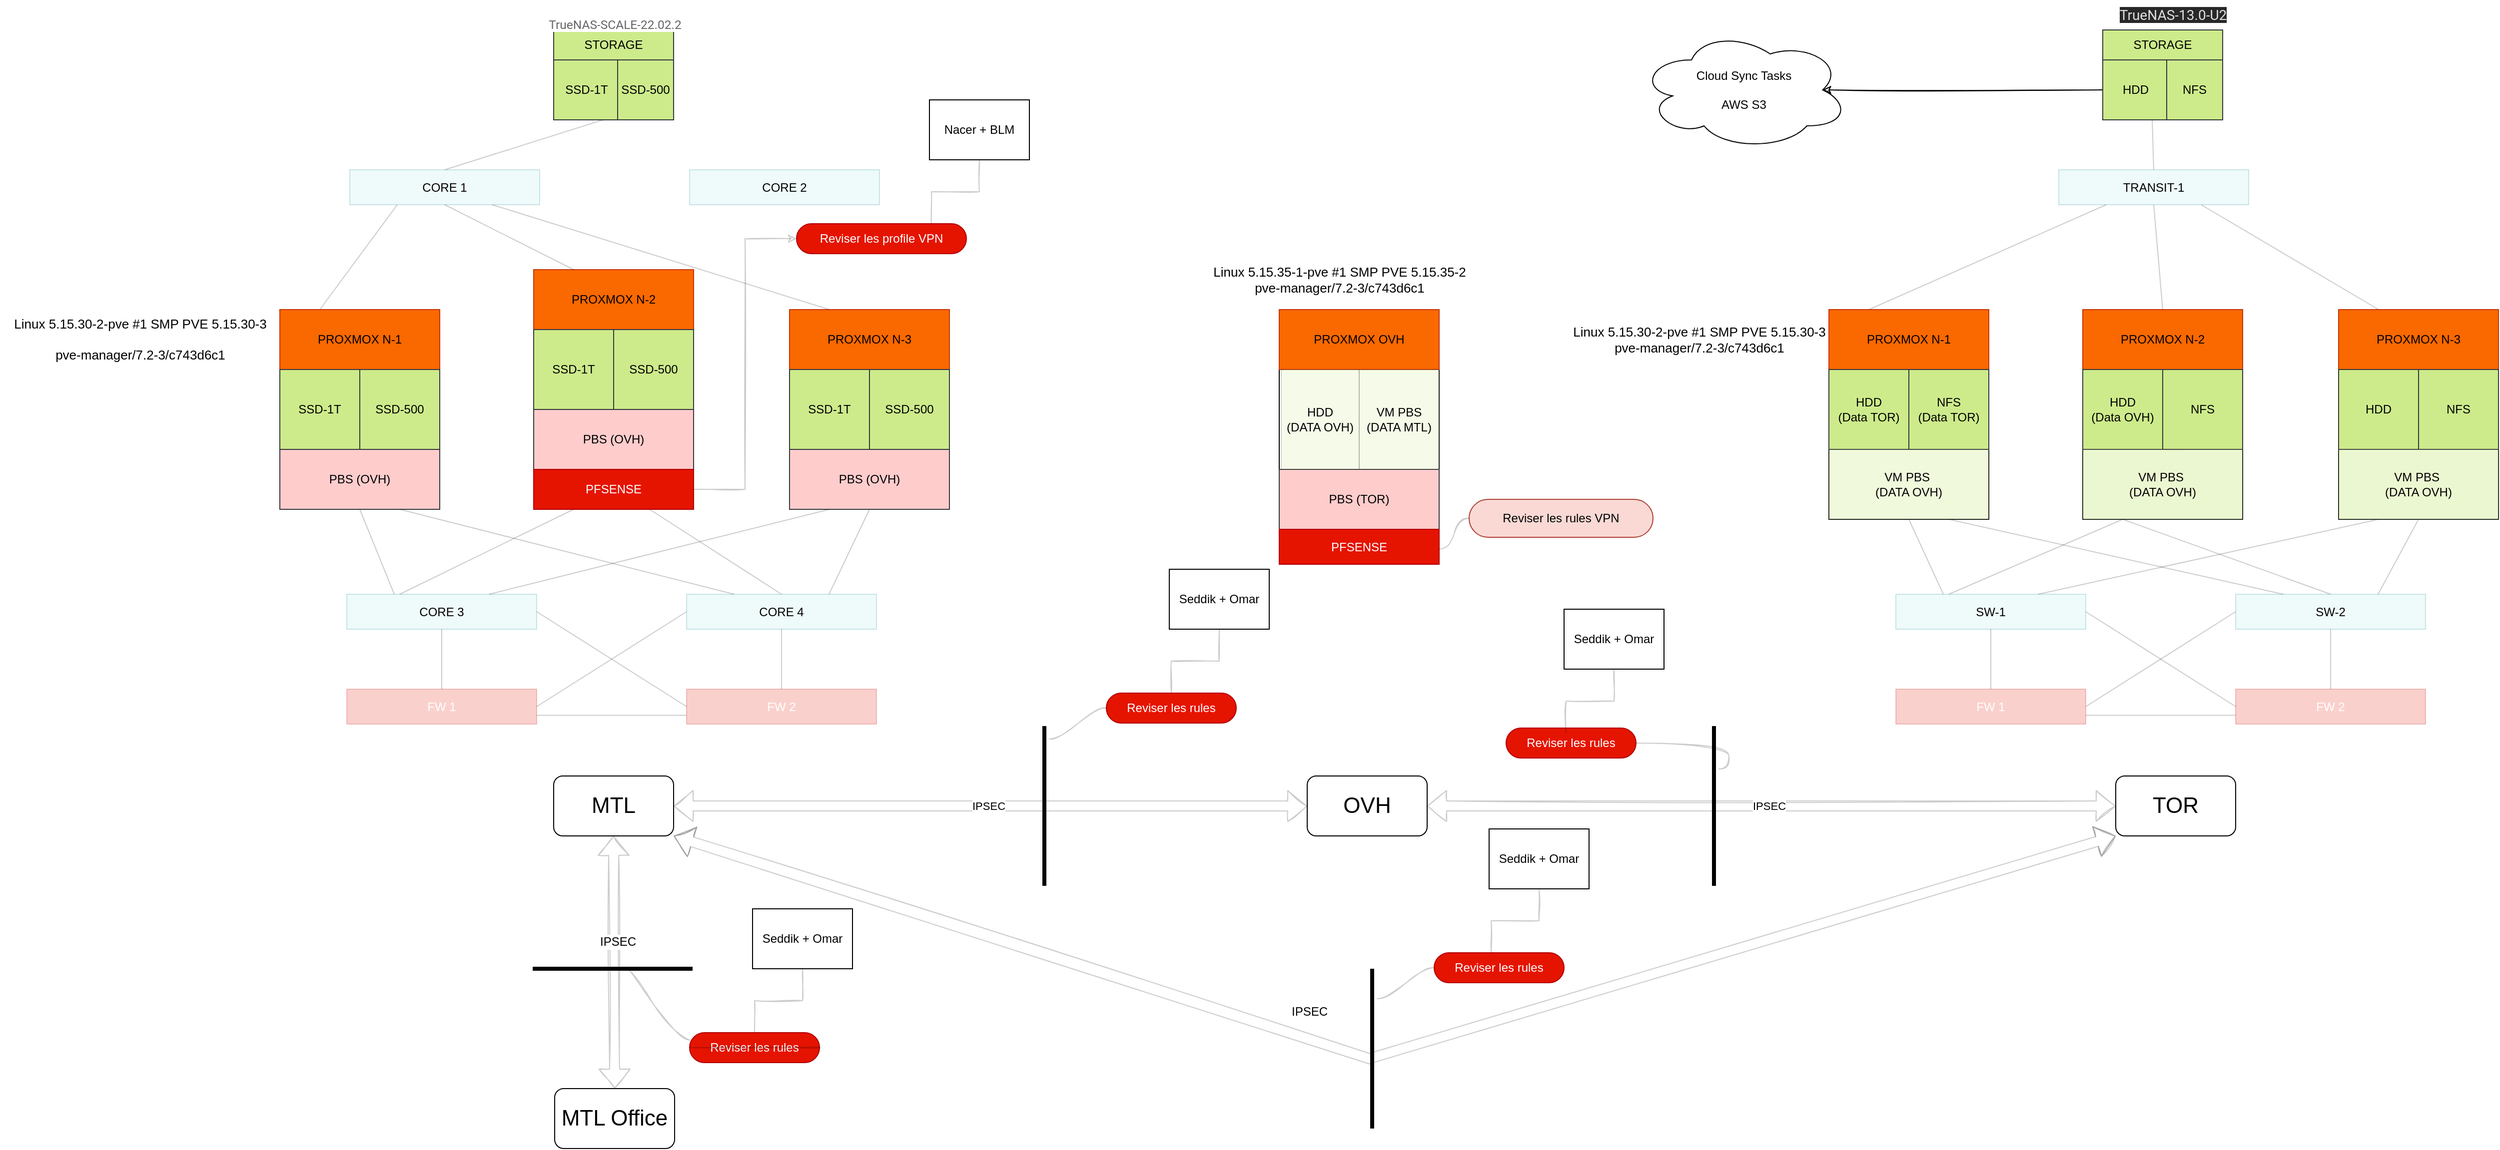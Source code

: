 <mxfile version="20.3.6" type="github">
  <diagram id="8pXS-TBR55TECdvuSHAZ" name="Page-1">
    <mxGraphModel dx="3820" dy="2530" grid="1" gridSize="10" guides="1" tooltips="1" connect="1" arrows="1" fold="1" page="1" pageScale="1" pageWidth="2336" pageHeight="1654" math="0" shadow="0">
      <root>
        <mxCell id="0" />
        <mxCell id="1" parent="0" />
        <mxCell id="dSt6XgkmOUcyz3mHW49M-1" value="" style="swimlane;startSize=0;" parent="1" vertex="1">
          <mxGeometry x="80" y="300" width="160" height="200" as="geometry" />
        </mxCell>
        <mxCell id="dSt6XgkmOUcyz3mHW49M-5" value="PROXMOX N-1" style="rounded=0;whiteSpace=wrap;html=1;fillColor=#fa6800;strokeColor=#C73500;fontColor=#000000;" parent="dSt6XgkmOUcyz3mHW49M-1" vertex="1">
          <mxGeometry width="160" height="60" as="geometry" />
        </mxCell>
        <mxCell id="dSt6XgkmOUcyz3mHW49M-40" value="SSD-1T" style="whiteSpace=wrap;html=1;aspect=fixed;fillColor=#cdeb8b;strokeColor=#36393d;" parent="dSt6XgkmOUcyz3mHW49M-1" vertex="1">
          <mxGeometry y="60" width="80" height="80" as="geometry" />
        </mxCell>
        <mxCell id="dSt6XgkmOUcyz3mHW49M-41" value="SSD-500" style="whiteSpace=wrap;html=1;aspect=fixed;fillColor=#cdeb8b;strokeColor=#36393d;" parent="dSt6XgkmOUcyz3mHW49M-1" vertex="1">
          <mxGeometry x="80" y="60" width="80" height="80" as="geometry" />
        </mxCell>
        <mxCell id="dSt6XgkmOUcyz3mHW49M-42" value="PBS (OVH)" style="rounded=0;whiteSpace=wrap;html=1;fillColor=#ffcccc;strokeColor=#36393d;" parent="dSt6XgkmOUcyz3mHW49M-1" vertex="1">
          <mxGeometry y="140" width="160" height="60" as="geometry" />
        </mxCell>
        <mxCell id="dSt6XgkmOUcyz3mHW49M-2" value="" style="swimlane;startSize=0;" parent="1" vertex="1">
          <mxGeometry x="334" y="260" width="160" height="240" as="geometry" />
        </mxCell>
        <mxCell id="dSt6XgkmOUcyz3mHW49M-6" value="PROXMOX N-2" style="rounded=0;whiteSpace=wrap;html=1;fillColor=#fa6800;fontColor=#000000;strokeColor=#C73500;" parent="dSt6XgkmOUcyz3mHW49M-2" vertex="1">
          <mxGeometry width="160" height="60" as="geometry" />
        </mxCell>
        <mxCell id="dSt6XgkmOUcyz3mHW49M-43" value="SSD-1T" style="whiteSpace=wrap;html=1;aspect=fixed;fillColor=#cdeb8b;strokeColor=#36393d;" parent="dSt6XgkmOUcyz3mHW49M-2" vertex="1">
          <mxGeometry y="60" width="80" height="80" as="geometry" />
        </mxCell>
        <mxCell id="dSt6XgkmOUcyz3mHW49M-44" value="SSD-500" style="whiteSpace=wrap;html=1;aspect=fixed;fillColor=#cdeb8b;strokeColor=#36393d;" parent="dSt6XgkmOUcyz3mHW49M-2" vertex="1">
          <mxGeometry x="80" y="60" width="80" height="80" as="geometry" />
        </mxCell>
        <mxCell id="dSt6XgkmOUcyz3mHW49M-45" value="PBS (OVH)" style="rounded=0;whiteSpace=wrap;html=1;fillColor=#ffcccc;strokeColor=#36393d;" parent="dSt6XgkmOUcyz3mHW49M-2" vertex="1">
          <mxGeometry y="140" width="160" height="60" as="geometry" />
        </mxCell>
        <mxCell id="dSt6XgkmOUcyz3mHW49M-114" value="PFSENSE" style="rounded=0;whiteSpace=wrap;html=1;shadow=0;fillStyle=auto;fontSize=12;fillColor=#e51400;fontColor=#ffffff;strokeColor=#B20000;" parent="dSt6XgkmOUcyz3mHW49M-2" vertex="1">
          <mxGeometry y="200" width="160" height="40" as="geometry" />
        </mxCell>
        <mxCell id="dSt6XgkmOUcyz3mHW49M-3" value="" style="swimlane;startSize=0;" parent="1" vertex="1">
          <mxGeometry x="590" y="300" width="160" height="200" as="geometry" />
        </mxCell>
        <mxCell id="dSt6XgkmOUcyz3mHW49M-7" value="PROXMOX N-3" style="rounded=0;whiteSpace=wrap;html=1;fillColor=#fa6800;fontColor=#000000;strokeColor=#C73500;" parent="dSt6XgkmOUcyz3mHW49M-3" vertex="1">
          <mxGeometry width="160" height="60" as="geometry" />
        </mxCell>
        <mxCell id="dSt6XgkmOUcyz3mHW49M-46" value="SSD-1T" style="whiteSpace=wrap;html=1;aspect=fixed;fillColor=#cdeb8b;strokeColor=#36393d;" parent="dSt6XgkmOUcyz3mHW49M-3" vertex="1">
          <mxGeometry y="60" width="80" height="80" as="geometry" />
        </mxCell>
        <mxCell id="dSt6XgkmOUcyz3mHW49M-47" value="SSD-500" style="whiteSpace=wrap;html=1;aspect=fixed;fillColor=#cdeb8b;strokeColor=#36393d;" parent="dSt6XgkmOUcyz3mHW49M-3" vertex="1">
          <mxGeometry x="80" y="60" width="80" height="80" as="geometry" />
        </mxCell>
        <mxCell id="dSt6XgkmOUcyz3mHW49M-48" value="PBS (OVH)" style="rounded=0;whiteSpace=wrap;html=1;fillColor=#ffcccc;strokeColor=#36393d;" parent="dSt6XgkmOUcyz3mHW49M-3" vertex="1">
          <mxGeometry y="140" width="160" height="60" as="geometry" />
        </mxCell>
        <mxCell id="dSt6XgkmOUcyz3mHW49M-8" value="CORE 3" style="rounded=0;whiteSpace=wrap;html=1;shadow=0;opacity=20;fillColor=#b0e3e6;strokeColor=#0e8088;" parent="1" vertex="1">
          <mxGeometry x="147" y="585" width="190" height="35" as="geometry" />
        </mxCell>
        <mxCell id="dSt6XgkmOUcyz3mHW49M-9" value="CORE 4" style="rounded=0;whiteSpace=wrap;html=1;shadow=0;opacity=20;fillColor=#b0e3e6;strokeColor=#0e8088;" parent="1" vertex="1">
          <mxGeometry x="487" y="585" width="190" height="35" as="geometry" />
        </mxCell>
        <mxCell id="dSt6XgkmOUcyz3mHW49M-10" value="FW 1" style="rounded=0;whiteSpace=wrap;html=1;shadow=0;opacity=20;fillColor=#e51400;fontColor=#ffffff;strokeColor=#B20000;" parent="1" vertex="1">
          <mxGeometry x="147" y="680" width="190" height="35" as="geometry" />
        </mxCell>
        <mxCell id="dSt6XgkmOUcyz3mHW49M-11" value="FW 2" style="rounded=0;whiteSpace=wrap;html=1;shadow=0;opacity=20;fillColor=#e51400;fontColor=#ffffff;strokeColor=#B20000;" parent="1" vertex="1">
          <mxGeometry x="487" y="680" width="190" height="35" as="geometry" />
        </mxCell>
        <mxCell id="dSt6XgkmOUcyz3mHW49M-12" value="" style="endArrow=none;html=1;rounded=0;entryX=0.5;entryY=1;entryDx=0;entryDy=0;exitX=0.25;exitY=0;exitDx=0;exitDy=0;shadow=0;opacity=20;" parent="1" source="dSt6XgkmOUcyz3mHW49M-8" target="dSt6XgkmOUcyz3mHW49M-1" edge="1">
          <mxGeometry width="50" height="50" relative="1" as="geometry">
            <mxPoint x="160" y="580" as="sourcePoint" />
            <mxPoint x="440" y="380" as="targetPoint" />
          </mxGeometry>
        </mxCell>
        <mxCell id="dSt6XgkmOUcyz3mHW49M-13" value="" style="endArrow=none;html=1;rounded=0;entryX=0.75;entryY=1;entryDx=0;entryDy=0;exitX=0.25;exitY=0;exitDx=0;exitDy=0;shadow=0;opacity=20;" parent="1" source="dSt6XgkmOUcyz3mHW49M-9" target="dSt6XgkmOUcyz3mHW49M-1" edge="1">
          <mxGeometry width="50" height="50" relative="1" as="geometry">
            <mxPoint x="390" y="430" as="sourcePoint" />
            <mxPoint x="440" y="380" as="targetPoint" />
          </mxGeometry>
        </mxCell>
        <mxCell id="dSt6XgkmOUcyz3mHW49M-14" value="" style="endArrow=none;html=1;rounded=0;entryX=0.25;entryY=1;entryDx=0;entryDy=0;shadow=0;opacity=20;" parent="1" target="dSt6XgkmOUcyz3mHW49M-2" edge="1">
          <mxGeometry width="50" height="50" relative="1" as="geometry">
            <mxPoint x="200" y="585" as="sourcePoint" />
            <mxPoint x="250" y="535" as="targetPoint" />
          </mxGeometry>
        </mxCell>
        <mxCell id="dSt6XgkmOUcyz3mHW49M-15" value="" style="endArrow=none;html=1;rounded=0;exitX=0.5;exitY=0;exitDx=0;exitDy=0;shadow=0;opacity=20;" parent="1" source="dSt6XgkmOUcyz3mHW49M-9" edge="1">
          <mxGeometry width="50" height="50" relative="1" as="geometry">
            <mxPoint x="400" y="550" as="sourcePoint" />
            <mxPoint x="450" y="500" as="targetPoint" />
          </mxGeometry>
        </mxCell>
        <mxCell id="dSt6XgkmOUcyz3mHW49M-16" value="" style="endArrow=none;html=1;rounded=0;entryX=0.25;entryY=1;entryDx=0;entryDy=0;exitX=0.75;exitY=0;exitDx=0;exitDy=0;shadow=0;opacity=20;" parent="1" source="dSt6XgkmOUcyz3mHW49M-8" target="dSt6XgkmOUcyz3mHW49M-3" edge="1">
          <mxGeometry width="50" height="50" relative="1" as="geometry">
            <mxPoint x="600" y="570" as="sourcePoint" />
            <mxPoint x="650" y="520" as="targetPoint" />
          </mxGeometry>
        </mxCell>
        <mxCell id="dSt6XgkmOUcyz3mHW49M-17" value="" style="endArrow=none;html=1;rounded=0;entryX=0.75;entryY=0;entryDx=0;entryDy=0;exitX=0.5;exitY=1;exitDx=0;exitDy=0;shadow=0;opacity=20;" parent="1" source="dSt6XgkmOUcyz3mHW49M-3" target="dSt6XgkmOUcyz3mHW49M-9" edge="1">
          <mxGeometry width="50" height="50" relative="1" as="geometry">
            <mxPoint x="390" y="430" as="sourcePoint" />
            <mxPoint x="440" y="380" as="targetPoint" />
          </mxGeometry>
        </mxCell>
        <mxCell id="dSt6XgkmOUcyz3mHW49M-18" value="" style="endArrow=none;html=1;rounded=0;entryX=1;entryY=0.5;entryDx=0;entryDy=0;exitX=0;exitY=0.5;exitDx=0;exitDy=0;shadow=0;opacity=20;" parent="1" source="dSt6XgkmOUcyz3mHW49M-11" target="dSt6XgkmOUcyz3mHW49M-8" edge="1">
          <mxGeometry width="50" height="50" relative="1" as="geometry">
            <mxPoint x="390" y="430" as="sourcePoint" />
            <mxPoint x="440" y="380" as="targetPoint" />
          </mxGeometry>
        </mxCell>
        <mxCell id="dSt6XgkmOUcyz3mHW49M-19" value="" style="endArrow=none;html=1;rounded=0;entryX=0;entryY=0.5;entryDx=0;entryDy=0;exitX=1;exitY=0.5;exitDx=0;exitDy=0;shadow=0;opacity=20;" parent="1" source="dSt6XgkmOUcyz3mHW49M-10" target="dSt6XgkmOUcyz3mHW49M-9" edge="1">
          <mxGeometry width="50" height="50" relative="1" as="geometry">
            <mxPoint x="390" y="430" as="sourcePoint" />
            <mxPoint x="440" y="380" as="targetPoint" />
          </mxGeometry>
        </mxCell>
        <mxCell id="dSt6XgkmOUcyz3mHW49M-20" value="" style="endArrow=none;html=1;rounded=0;entryX=0.5;entryY=1;entryDx=0;entryDy=0;exitX=0.5;exitY=0;exitDx=0;exitDy=0;shadow=0;opacity=20;" parent="1" source="dSt6XgkmOUcyz3mHW49M-10" target="dSt6XgkmOUcyz3mHW49M-8" edge="1">
          <mxGeometry width="50" height="50" relative="1" as="geometry">
            <mxPoint x="390" y="430" as="sourcePoint" />
            <mxPoint x="440" y="380" as="targetPoint" />
          </mxGeometry>
        </mxCell>
        <mxCell id="dSt6XgkmOUcyz3mHW49M-21" value="" style="endArrow=none;html=1;rounded=0;entryX=0.5;entryY=1;entryDx=0;entryDy=0;exitX=0.5;exitY=0;exitDx=0;exitDy=0;shadow=0;opacity=20;" parent="1" source="dSt6XgkmOUcyz3mHW49M-11" target="dSt6XgkmOUcyz3mHW49M-9" edge="1">
          <mxGeometry width="50" height="50" relative="1" as="geometry">
            <mxPoint x="390" y="430" as="sourcePoint" />
            <mxPoint x="440" y="380" as="targetPoint" />
          </mxGeometry>
        </mxCell>
        <mxCell id="dSt6XgkmOUcyz3mHW49M-24" value="" style="endArrow=none;html=1;rounded=0;entryX=0;entryY=0.75;entryDx=0;entryDy=0;exitX=1;exitY=0.75;exitDx=0;exitDy=0;shadow=0;opacity=20;" parent="1" source="dSt6XgkmOUcyz3mHW49M-10" target="dSt6XgkmOUcyz3mHW49M-11" edge="1">
          <mxGeometry width="50" height="50" relative="1" as="geometry">
            <mxPoint x="390" y="430" as="sourcePoint" />
            <mxPoint x="440" y="380" as="targetPoint" />
          </mxGeometry>
        </mxCell>
        <mxCell id="dSt6XgkmOUcyz3mHW49M-26" value="CORE 1" style="rounded=0;whiteSpace=wrap;html=1;opacity=20;fillColor=#b0e3e6;strokeColor=#0e8088;" parent="1" vertex="1">
          <mxGeometry x="150" y="160" width="190" height="35" as="geometry" />
        </mxCell>
        <mxCell id="dSt6XgkmOUcyz3mHW49M-27" value="CORE 2" style="rounded=0;whiteSpace=wrap;html=1;opacity=20;fillColor=#b0e3e6;strokeColor=#0e8088;" parent="1" vertex="1">
          <mxGeometry x="490" y="160" width="190" height="35" as="geometry" />
        </mxCell>
        <mxCell id="dSt6XgkmOUcyz3mHW49M-28" value="" style="endArrow=none;html=1;rounded=0;entryX=0.25;entryY=1;entryDx=0;entryDy=0;exitX=0.25;exitY=0;exitDx=0;exitDy=0;opacity=20;" parent="1" source="dSt6XgkmOUcyz3mHW49M-5" target="dSt6XgkmOUcyz3mHW49M-26" edge="1">
          <mxGeometry width="50" height="50" relative="1" as="geometry">
            <mxPoint x="390" y="430" as="sourcePoint" />
            <mxPoint x="440" y="380" as="targetPoint" />
          </mxGeometry>
        </mxCell>
        <mxCell id="dSt6XgkmOUcyz3mHW49M-29" value="" style="endArrow=none;html=1;rounded=0;entryX=0.5;entryY=1;entryDx=0;entryDy=0;exitX=0.25;exitY=0;exitDx=0;exitDy=0;opacity=20;" parent="1" source="dSt6XgkmOUcyz3mHW49M-6" target="dSt6XgkmOUcyz3mHW49M-26" edge="1">
          <mxGeometry width="50" height="50" relative="1" as="geometry">
            <mxPoint x="390" y="430" as="sourcePoint" />
            <mxPoint x="440" y="380" as="targetPoint" />
          </mxGeometry>
        </mxCell>
        <mxCell id="dSt6XgkmOUcyz3mHW49M-30" value="" style="endArrow=none;html=1;rounded=0;entryX=0.75;entryY=1;entryDx=0;entryDy=0;exitX=0.25;exitY=0;exitDx=0;exitDy=0;opacity=20;" parent="1" source="dSt6XgkmOUcyz3mHW49M-7" target="dSt6XgkmOUcyz3mHW49M-26" edge="1">
          <mxGeometry width="50" height="50" relative="1" as="geometry">
            <mxPoint x="390" y="430" as="sourcePoint" />
            <mxPoint x="440" y="380" as="targetPoint" />
          </mxGeometry>
        </mxCell>
        <mxCell id="dSt6XgkmOUcyz3mHW49M-36" value="STORAGE" style="rounded=0;whiteSpace=wrap;html=1;fillColor=#cdeb8b;strokeColor=#36393d;" parent="1" vertex="1">
          <mxGeometry x="354" y="20" width="120" height="30" as="geometry" />
        </mxCell>
        <mxCell id="dSt6XgkmOUcyz3mHW49M-37" value="SSD-1T" style="rounded=0;whiteSpace=wrap;html=1;fillColor=#cdeb8b;strokeColor=#36393d;" parent="1" vertex="1">
          <mxGeometry x="354" y="50" width="66" height="60" as="geometry" />
        </mxCell>
        <mxCell id="dSt6XgkmOUcyz3mHW49M-38" value="SSD-500" style="rounded=0;whiteSpace=wrap;html=1;fillColor=#cdeb8b;strokeColor=#36393d;" parent="1" vertex="1">
          <mxGeometry x="418" y="50" width="56" height="60" as="geometry" />
        </mxCell>
        <mxCell id="dSt6XgkmOUcyz3mHW49M-39" value="" style="endArrow=none;html=1;rounded=0;entryX=0.75;entryY=1;entryDx=0;entryDy=0;exitX=0.5;exitY=0;exitDx=0;exitDy=0;opacity=20;" parent="1" source="dSt6XgkmOUcyz3mHW49M-26" target="dSt6XgkmOUcyz3mHW49M-37" edge="1">
          <mxGeometry width="50" height="50" relative="1" as="geometry">
            <mxPoint x="390" y="430" as="sourcePoint" />
            <mxPoint x="440" y="380" as="targetPoint" />
          </mxGeometry>
        </mxCell>
        <mxCell id="dSt6XgkmOUcyz3mHW49M-49" value="" style="swimlane;startSize=0;" parent="1" vertex="1">
          <mxGeometry x="1630" y="300" width="160" height="210" as="geometry" />
        </mxCell>
        <mxCell id="dSt6XgkmOUcyz3mHW49M-50" value="PROXMOX N-1" style="rounded=0;whiteSpace=wrap;html=1;fillColor=#fa6800;strokeColor=#C73500;fontColor=#000000;" parent="dSt6XgkmOUcyz3mHW49M-49" vertex="1">
          <mxGeometry width="160" height="60" as="geometry" />
        </mxCell>
        <mxCell id="dSt6XgkmOUcyz3mHW49M-51" value="HDD &lt;br&gt;(Data TOR)" style="whiteSpace=wrap;html=1;aspect=fixed;fillColor=#cdeb8b;strokeColor=#36393d;" parent="dSt6XgkmOUcyz3mHW49M-49" vertex="1">
          <mxGeometry y="60" width="80" height="80" as="geometry" />
        </mxCell>
        <mxCell id="dSt6XgkmOUcyz3mHW49M-52" value="NFS&lt;br&gt;(Data TOR)" style="whiteSpace=wrap;html=1;aspect=fixed;fillColor=#cdeb8b;strokeColor=#36393d;" parent="dSt6XgkmOUcyz3mHW49M-49" vertex="1">
          <mxGeometry x="80" y="60" width="80" height="80" as="geometry" />
        </mxCell>
        <mxCell id="dSt6XgkmOUcyz3mHW49M-54" value="" style="swimlane;startSize=0;" parent="1" vertex="1">
          <mxGeometry x="1884" y="300" width="160" height="210" as="geometry" />
        </mxCell>
        <mxCell id="dSt6XgkmOUcyz3mHW49M-55" value="PROXMOX N-2" style="rounded=0;whiteSpace=wrap;html=1;fillColor=#fa6800;fontColor=#000000;strokeColor=#C73500;" parent="dSt6XgkmOUcyz3mHW49M-54" vertex="1">
          <mxGeometry width="160" height="60" as="geometry" />
        </mxCell>
        <mxCell id="dSt6XgkmOUcyz3mHW49M-56" value="HDD&lt;br&gt;(Data OVH)" style="whiteSpace=wrap;html=1;aspect=fixed;fillColor=#cdeb8b;strokeColor=#36393d;" parent="dSt6XgkmOUcyz3mHW49M-54" vertex="1">
          <mxGeometry y="60" width="80" height="80" as="geometry" />
        </mxCell>
        <mxCell id="dSt6XgkmOUcyz3mHW49M-57" value="NFS" style="whiteSpace=wrap;html=1;aspect=fixed;fillColor=#cdeb8b;strokeColor=#36393d;" parent="dSt6XgkmOUcyz3mHW49M-54" vertex="1">
          <mxGeometry x="80" y="60" width="80" height="80" as="geometry" />
        </mxCell>
        <mxCell id="dSt6XgkmOUcyz3mHW49M-59" value="" style="swimlane;startSize=0;" parent="1" vertex="1">
          <mxGeometry x="2140" y="300" width="160" height="210" as="geometry" />
        </mxCell>
        <mxCell id="dSt6XgkmOUcyz3mHW49M-60" value="PROXMOX N-3" style="rounded=0;whiteSpace=wrap;html=1;fillColor=#fa6800;fontColor=#000000;strokeColor=#C73500;" parent="dSt6XgkmOUcyz3mHW49M-59" vertex="1">
          <mxGeometry width="160" height="60" as="geometry" />
        </mxCell>
        <mxCell id="dSt6XgkmOUcyz3mHW49M-61" value="HDD" style="whiteSpace=wrap;html=1;aspect=fixed;fillColor=#cdeb8b;strokeColor=#36393d;" parent="dSt6XgkmOUcyz3mHW49M-59" vertex="1">
          <mxGeometry y="60" width="80" height="80" as="geometry" />
        </mxCell>
        <mxCell id="dSt6XgkmOUcyz3mHW49M-62" value="NFS" style="whiteSpace=wrap;html=1;aspect=fixed;fillColor=#cdeb8b;strokeColor=#36393d;" parent="dSt6XgkmOUcyz3mHW49M-59" vertex="1">
          <mxGeometry x="80" y="60" width="80" height="80" as="geometry" />
        </mxCell>
        <mxCell id="dSt6XgkmOUcyz3mHW49M-64" value="SW-1" style="rounded=0;whiteSpace=wrap;html=1;shadow=0;opacity=20;fillColor=#b0e3e6;strokeColor=#0e8088;" parent="1" vertex="1">
          <mxGeometry x="1697" y="585" width="190" height="35" as="geometry" />
        </mxCell>
        <mxCell id="dSt6XgkmOUcyz3mHW49M-65" value="SW-2" style="rounded=0;whiteSpace=wrap;html=1;shadow=0;opacity=20;fillColor=#b0e3e6;strokeColor=#0e8088;" parent="1" vertex="1">
          <mxGeometry x="2037" y="585" width="190" height="35" as="geometry" />
        </mxCell>
        <mxCell id="dSt6XgkmOUcyz3mHW49M-66" value="FW 1" style="rounded=0;whiteSpace=wrap;html=1;shadow=0;opacity=20;fillColor=#e51400;fontColor=#ffffff;strokeColor=#B20000;" parent="1" vertex="1">
          <mxGeometry x="1697" y="680" width="190" height="35" as="geometry" />
        </mxCell>
        <mxCell id="dSt6XgkmOUcyz3mHW49M-67" value="FW 2" style="rounded=0;whiteSpace=wrap;html=1;shadow=0;opacity=20;fillColor=#e51400;fontColor=#ffffff;strokeColor=#B20000;" parent="1" vertex="1">
          <mxGeometry x="2037" y="680" width="190" height="35" as="geometry" />
        </mxCell>
        <mxCell id="dSt6XgkmOUcyz3mHW49M-68" value="" style="endArrow=none;html=1;rounded=0;entryX=0.5;entryY=1;entryDx=0;entryDy=0;exitX=0.25;exitY=0;exitDx=0;exitDy=0;shadow=0;opacity=20;" parent="1" source="dSt6XgkmOUcyz3mHW49M-64" target="dSt6XgkmOUcyz3mHW49M-49" edge="1">
          <mxGeometry width="50" height="50" relative="1" as="geometry">
            <mxPoint x="1710" y="580" as="sourcePoint" />
            <mxPoint x="1990" y="380" as="targetPoint" />
          </mxGeometry>
        </mxCell>
        <mxCell id="dSt6XgkmOUcyz3mHW49M-69" value="" style="endArrow=none;html=1;rounded=0;entryX=0.75;entryY=1;entryDx=0;entryDy=0;exitX=0.25;exitY=0;exitDx=0;exitDy=0;shadow=0;opacity=20;" parent="1" source="dSt6XgkmOUcyz3mHW49M-65" target="dSt6XgkmOUcyz3mHW49M-49" edge="1">
          <mxGeometry width="50" height="50" relative="1" as="geometry">
            <mxPoint x="1940" y="430" as="sourcePoint" />
            <mxPoint x="1990" y="380" as="targetPoint" />
          </mxGeometry>
        </mxCell>
        <mxCell id="dSt6XgkmOUcyz3mHW49M-70" value="" style="endArrow=none;html=1;rounded=0;entryX=0.25;entryY=1;entryDx=0;entryDy=0;shadow=0;opacity=20;" parent="1" target="dSt6XgkmOUcyz3mHW49M-54" edge="1">
          <mxGeometry width="50" height="50" relative="1" as="geometry">
            <mxPoint x="1750" y="585" as="sourcePoint" />
            <mxPoint x="1800" y="535" as="targetPoint" />
          </mxGeometry>
        </mxCell>
        <mxCell id="dSt6XgkmOUcyz3mHW49M-71" value="" style="endArrow=none;html=1;rounded=0;exitX=0.5;exitY=0;exitDx=0;exitDy=0;shadow=0;opacity=20;entryX=0.25;entryY=1;entryDx=0;entryDy=0;startArrow=none;" parent="1" source="dSt6XgkmOUcyz3mHW49M-136" target="dSt6XgkmOUcyz3mHW49M-57" edge="1">
          <mxGeometry width="50" height="50" relative="1" as="geometry">
            <mxPoint x="1950" y="550" as="sourcePoint" />
            <mxPoint x="1980" y="450" as="targetPoint" />
          </mxGeometry>
        </mxCell>
        <mxCell id="dSt6XgkmOUcyz3mHW49M-72" value="" style="endArrow=none;html=1;rounded=0;entryX=0.25;entryY=1;entryDx=0;entryDy=0;exitX=0.75;exitY=0;exitDx=0;exitDy=0;shadow=0;opacity=20;" parent="1" source="dSt6XgkmOUcyz3mHW49M-64" target="dSt6XgkmOUcyz3mHW49M-59" edge="1">
          <mxGeometry width="50" height="50" relative="1" as="geometry">
            <mxPoint x="2150" y="570" as="sourcePoint" />
            <mxPoint x="2200" y="520" as="targetPoint" />
          </mxGeometry>
        </mxCell>
        <mxCell id="dSt6XgkmOUcyz3mHW49M-73" value="" style="endArrow=none;html=1;rounded=0;entryX=0.75;entryY=0;entryDx=0;entryDy=0;exitX=0.5;exitY=1;exitDx=0;exitDy=0;shadow=0;opacity=20;" parent="1" source="dSt6XgkmOUcyz3mHW49M-59" target="dSt6XgkmOUcyz3mHW49M-65" edge="1">
          <mxGeometry width="50" height="50" relative="1" as="geometry">
            <mxPoint x="1940" y="430" as="sourcePoint" />
            <mxPoint x="1990" y="380" as="targetPoint" />
          </mxGeometry>
        </mxCell>
        <mxCell id="dSt6XgkmOUcyz3mHW49M-74" value="" style="endArrow=none;html=1;rounded=0;entryX=1;entryY=0.5;entryDx=0;entryDy=0;exitX=0;exitY=0.5;exitDx=0;exitDy=0;shadow=0;opacity=20;" parent="1" source="dSt6XgkmOUcyz3mHW49M-67" target="dSt6XgkmOUcyz3mHW49M-64" edge="1">
          <mxGeometry width="50" height="50" relative="1" as="geometry">
            <mxPoint x="1940" y="430" as="sourcePoint" />
            <mxPoint x="1990" y="380" as="targetPoint" />
          </mxGeometry>
        </mxCell>
        <mxCell id="dSt6XgkmOUcyz3mHW49M-75" value="" style="endArrow=none;html=1;rounded=0;entryX=0;entryY=0.5;entryDx=0;entryDy=0;exitX=1;exitY=0.5;exitDx=0;exitDy=0;shadow=0;opacity=20;" parent="1" source="dSt6XgkmOUcyz3mHW49M-66" target="dSt6XgkmOUcyz3mHW49M-65" edge="1">
          <mxGeometry width="50" height="50" relative="1" as="geometry">
            <mxPoint x="1940" y="430" as="sourcePoint" />
            <mxPoint x="1990" y="380" as="targetPoint" />
          </mxGeometry>
        </mxCell>
        <mxCell id="dSt6XgkmOUcyz3mHW49M-76" value="" style="endArrow=none;html=1;rounded=0;entryX=0.5;entryY=1;entryDx=0;entryDy=0;exitX=0.5;exitY=0;exitDx=0;exitDy=0;shadow=0;opacity=20;" parent="1" source="dSt6XgkmOUcyz3mHW49M-66" target="dSt6XgkmOUcyz3mHW49M-64" edge="1">
          <mxGeometry width="50" height="50" relative="1" as="geometry">
            <mxPoint x="1940" y="430" as="sourcePoint" />
            <mxPoint x="1990" y="380" as="targetPoint" />
          </mxGeometry>
        </mxCell>
        <mxCell id="dSt6XgkmOUcyz3mHW49M-77" value="" style="endArrow=none;html=1;rounded=0;entryX=0.5;entryY=1;entryDx=0;entryDy=0;exitX=0.5;exitY=0;exitDx=0;exitDy=0;shadow=0;opacity=20;" parent="1" source="dSt6XgkmOUcyz3mHW49M-67" target="dSt6XgkmOUcyz3mHW49M-65" edge="1">
          <mxGeometry width="50" height="50" relative="1" as="geometry">
            <mxPoint x="1940" y="430" as="sourcePoint" />
            <mxPoint x="1990" y="380" as="targetPoint" />
          </mxGeometry>
        </mxCell>
        <mxCell id="dSt6XgkmOUcyz3mHW49M-78" value="" style="endArrow=none;html=1;rounded=0;entryX=0;entryY=0.75;entryDx=0;entryDy=0;exitX=1;exitY=0.75;exitDx=0;exitDy=0;shadow=0;opacity=20;" parent="1" source="dSt6XgkmOUcyz3mHW49M-66" target="dSt6XgkmOUcyz3mHW49M-67" edge="1">
          <mxGeometry width="50" height="50" relative="1" as="geometry">
            <mxPoint x="1940" y="430" as="sourcePoint" />
            <mxPoint x="1990" y="380" as="targetPoint" />
          </mxGeometry>
        </mxCell>
        <mxCell id="dSt6XgkmOUcyz3mHW49M-79" value="TRANSIT-1" style="rounded=0;whiteSpace=wrap;html=1;opacity=20;fillColor=#b0e3e6;strokeColor=#0e8088;" parent="1" vertex="1">
          <mxGeometry x="1860" y="160" width="190" height="35" as="geometry" />
        </mxCell>
        <mxCell id="dSt6XgkmOUcyz3mHW49M-81" value="" style="endArrow=none;html=1;rounded=0;entryX=0.25;entryY=1;entryDx=0;entryDy=0;exitX=0.25;exitY=0;exitDx=0;exitDy=0;opacity=20;" parent="1" source="dSt6XgkmOUcyz3mHW49M-50" target="dSt6XgkmOUcyz3mHW49M-79" edge="1">
          <mxGeometry width="50" height="50" relative="1" as="geometry">
            <mxPoint x="1940" y="430" as="sourcePoint" />
            <mxPoint x="1990" y="380" as="targetPoint" />
          </mxGeometry>
        </mxCell>
        <mxCell id="dSt6XgkmOUcyz3mHW49M-82" value="" style="endArrow=none;html=1;rounded=0;entryX=0.5;entryY=1;entryDx=0;entryDy=0;exitX=0.5;exitY=0;exitDx=0;exitDy=0;opacity=20;" parent="1" source="dSt6XgkmOUcyz3mHW49M-55" target="dSt6XgkmOUcyz3mHW49M-79" edge="1">
          <mxGeometry width="50" height="50" relative="1" as="geometry">
            <mxPoint x="1940" y="430" as="sourcePoint" />
            <mxPoint x="1990" y="380" as="targetPoint" />
          </mxGeometry>
        </mxCell>
        <mxCell id="dSt6XgkmOUcyz3mHW49M-83" value="" style="endArrow=none;html=1;rounded=0;entryX=0.75;entryY=1;entryDx=0;entryDy=0;exitX=0.25;exitY=0;exitDx=0;exitDy=0;opacity=20;" parent="1" source="dSt6XgkmOUcyz3mHW49M-60" target="dSt6XgkmOUcyz3mHW49M-79" edge="1">
          <mxGeometry width="50" height="50" relative="1" as="geometry">
            <mxPoint x="1940" y="430" as="sourcePoint" />
            <mxPoint x="1990" y="380" as="targetPoint" />
          </mxGeometry>
        </mxCell>
        <mxCell id="dSt6XgkmOUcyz3mHW49M-84" value="STORAGE" style="rounded=0;whiteSpace=wrap;html=1;fillColor=#cdeb8b;strokeColor=#36393d;" parent="1" vertex="1">
          <mxGeometry x="1904" y="20" width="120" height="30" as="geometry" />
        </mxCell>
        <mxCell id="dSt6XgkmOUcyz3mHW49M-150" style="edgeStyle=orthogonalEdgeStyle;rounded=0;sketch=1;orthogonalLoop=1;jettySize=auto;html=1;exitX=0;exitY=0.5;exitDx=0;exitDy=0;entryX=0.875;entryY=0.5;entryDx=0;entryDy=0;entryPerimeter=0;shadow=0;fontSize=12;" parent="1" source="dSt6XgkmOUcyz3mHW49M-85" target="dSt6XgkmOUcyz3mHW49M-148" edge="1">
          <mxGeometry relative="1" as="geometry" />
        </mxCell>
        <mxCell id="dSt6XgkmOUcyz3mHW49M-85" value="HDD" style="rounded=0;whiteSpace=wrap;html=1;fillColor=#cdeb8b;strokeColor=#36393d;" parent="1" vertex="1">
          <mxGeometry x="1904" y="50" width="66" height="60" as="geometry" />
        </mxCell>
        <mxCell id="dSt6XgkmOUcyz3mHW49M-86" value="NFS" style="rounded=0;whiteSpace=wrap;html=1;fillColor=#cdeb8b;strokeColor=#36393d;" parent="1" vertex="1">
          <mxGeometry x="1968" y="50" width="56" height="60" as="geometry" />
        </mxCell>
        <mxCell id="dSt6XgkmOUcyz3mHW49M-87" value="" style="endArrow=none;html=1;rounded=0;entryX=0.75;entryY=1;entryDx=0;entryDy=0;exitX=0.5;exitY=0;exitDx=0;exitDy=0;opacity=20;" parent="1" source="dSt6XgkmOUcyz3mHW49M-79" target="dSt6XgkmOUcyz3mHW49M-85" edge="1">
          <mxGeometry width="50" height="50" relative="1" as="geometry">
            <mxPoint x="1940" y="430" as="sourcePoint" />
            <mxPoint x="1990" y="380" as="targetPoint" />
          </mxGeometry>
        </mxCell>
        <mxCell id="dSt6XgkmOUcyz3mHW49M-88" value="" style="swimlane;startSize=0;" parent="1" vertex="1">
          <mxGeometry x="1080" y="300" width="160" height="220" as="geometry" />
        </mxCell>
        <mxCell id="dSt6XgkmOUcyz3mHW49M-89" value="PROXMOX OVH" style="rounded=0;whiteSpace=wrap;html=1;fillColor=#fa6800;strokeColor=#C73500;fontColor=#000000;" parent="dSt6XgkmOUcyz3mHW49M-88" vertex="1">
          <mxGeometry width="160" height="60" as="geometry" />
        </mxCell>
        <mxCell id="dSt6XgkmOUcyz3mHW49M-92" value="PBS (TOR)" style="rounded=0;whiteSpace=wrap;html=1;fillColor=#ffcccc;strokeColor=#36393d;" parent="dSt6XgkmOUcyz3mHW49M-88" vertex="1">
          <mxGeometry y="160" width="160" height="60" as="geometry" />
        </mxCell>
        <mxCell id="dSt6XgkmOUcyz3mHW49M-101" value="VM PBS&lt;br&gt;(DATA MTL)" style="rounded=0;whiteSpace=wrap;html=1;shadow=0;fillStyle=solid;opacity=20;fillColor=#cdeb8b;strokeColor=#36393d;" parent="dSt6XgkmOUcyz3mHW49M-88" vertex="1">
          <mxGeometry x="80" y="60" width="80" height="100" as="geometry" />
        </mxCell>
        <mxCell id="dSt6XgkmOUcyz3mHW49M-94" value="HDD &lt;br&gt;(DATA OVH)" style="rounded=0;whiteSpace=wrap;html=1;shadow=0;fillStyle=solid;opacity=20;fillColor=#cdeb8b;strokeColor=#36393d;" parent="1" vertex="1">
          <mxGeometry x="1082" y="360" width="78" height="100" as="geometry" />
        </mxCell>
        <mxCell id="dSt6XgkmOUcyz3mHW49M-95" value="PFSENSE" style="rounded=0;whiteSpace=wrap;html=1;shadow=0;fillColor=#e51400;fontColor=#ffffff;strokeColor=#B20000;" parent="1" vertex="1">
          <mxGeometry x="1080" y="520" width="160" height="35" as="geometry" />
        </mxCell>
        <mxCell id="dSt6XgkmOUcyz3mHW49M-96" value="" style="shape=flexArrow;endArrow=classic;startArrow=classic;html=1;rounded=0;shadow=0;sketch=1;opacity=20;exitX=1;exitY=0.5;exitDx=0;exitDy=0;entryX=0;entryY=0.5;entryDx=0;entryDy=0;" parent="1" source="dSt6XgkmOUcyz3mHW49M-103" target="dSt6XgkmOUcyz3mHW49M-104" edge="1">
          <mxGeometry width="100" height="100" relative="1" as="geometry">
            <mxPoint x="980" y="640" as="sourcePoint" />
            <mxPoint x="1080" y="540" as="targetPoint" />
            <Array as="points" />
          </mxGeometry>
        </mxCell>
        <mxCell id="dSt6XgkmOUcyz3mHW49M-98" value="IPSEC" style="edgeLabel;html=1;align=center;verticalAlign=middle;resizable=0;points=[];" parent="dSt6XgkmOUcyz3mHW49M-96" vertex="1" connectable="0">
          <mxGeometry x="0.256" y="-3" relative="1" as="geometry">
            <mxPoint x="-83" y="-3" as="offset" />
          </mxGeometry>
        </mxCell>
        <mxCell id="dSt6XgkmOUcyz3mHW49M-97" value="" style="shape=flexArrow;endArrow=classic;startArrow=classic;html=1;rounded=0;shadow=0;sketch=1;opacity=20;exitX=1;exitY=0.5;exitDx=0;exitDy=0;entryX=0;entryY=0.5;entryDx=0;entryDy=0;" parent="1" source="dSt6XgkmOUcyz3mHW49M-104" target="dSt6XgkmOUcyz3mHW49M-105" edge="1">
          <mxGeometry width="100" height="100" relative="1" as="geometry">
            <mxPoint x="1180" y="707.5" as="sourcePoint" />
            <mxPoint x="1583" y="550" as="targetPoint" />
          </mxGeometry>
        </mxCell>
        <mxCell id="dSt6XgkmOUcyz3mHW49M-99" value="IPSEC" style="edgeLabel;html=1;align=center;verticalAlign=middle;resizable=0;points=[];" parent="dSt6XgkmOUcyz3mHW49M-97" vertex="1" connectable="0">
          <mxGeometry x="-0.073" y="-2" relative="1" as="geometry">
            <mxPoint x="22" y="-2" as="offset" />
          </mxGeometry>
        </mxCell>
        <mxCell id="dSt6XgkmOUcyz3mHW49M-103" value="&lt;font style=&quot;font-size: 22px;&quot;&gt;MTL&lt;/font&gt;" style="rounded=1;whiteSpace=wrap;html=1;shadow=0;fillStyle=solid;" parent="1" vertex="1">
          <mxGeometry x="354" y="767" width="120" height="60" as="geometry" />
        </mxCell>
        <mxCell id="dSt6XgkmOUcyz3mHW49M-104" value="&lt;font style=&quot;font-size: 22px;&quot;&gt;OVH&lt;/font&gt;" style="rounded=1;whiteSpace=wrap;html=1;shadow=0;fillStyle=solid;" parent="1" vertex="1">
          <mxGeometry x="1108" y="767" width="120" height="60" as="geometry" />
        </mxCell>
        <mxCell id="dSt6XgkmOUcyz3mHW49M-105" value="&lt;font style=&quot;font-size: 22px;&quot;&gt;TOR&lt;/font&gt;" style="rounded=1;whiteSpace=wrap;html=1;shadow=0;fillStyle=solid;" parent="1" vertex="1">
          <mxGeometry x="1917" y="767" width="120" height="60" as="geometry" />
        </mxCell>
        <mxCell id="dSt6XgkmOUcyz3mHW49M-106" value="" style="shape=flexArrow;endArrow=classic;startArrow=classic;html=1;rounded=0;shadow=0;sketch=1;fontSize=22;opacity=20;exitX=1;exitY=1;exitDx=0;exitDy=0;entryX=0;entryY=1;entryDx=0;entryDy=0;" parent="1" source="dSt6XgkmOUcyz3mHW49M-103" target="dSt6XgkmOUcyz3mHW49M-105" edge="1">
          <mxGeometry width="100" height="100" relative="1" as="geometry">
            <mxPoint x="940" y="720" as="sourcePoint" />
            <mxPoint x="1040" y="620" as="targetPoint" />
            <Array as="points">
              <mxPoint x="1170" y="1050" />
            </Array>
          </mxGeometry>
        </mxCell>
        <mxCell id="dSt6XgkmOUcyz3mHW49M-109" value="&lt;font style=&quot;font-size: 12px;&quot;&gt;IPSEC&lt;/font&gt;" style="text;html=1;align=center;verticalAlign=middle;resizable=0;points=[];autosize=1;strokeColor=none;fillColor=none;fontSize=22;" parent="1" vertex="1">
          <mxGeometry x="1080" y="980" width="60" height="40" as="geometry" />
        </mxCell>
        <mxCell id="dSt6XgkmOUcyz3mHW49M-110" value="" style="line;strokeWidth=4;direction=south;html=1;perimeter=backbonePerimeter;points=[];outlineConnect=0;shadow=0;fillStyle=solid;fontSize=12;" parent="1" vertex="1">
          <mxGeometry x="840" y="717" width="10" height="160" as="geometry" />
        </mxCell>
        <mxCell id="dSt6XgkmOUcyz3mHW49M-111" value="" style="line;strokeWidth=4;direction=south;html=1;perimeter=backbonePerimeter;points=[];outlineConnect=0;shadow=0;fillStyle=solid;fontSize=12;" parent="1" vertex="1">
          <mxGeometry x="1510" y="717" width="10" height="160" as="geometry" />
        </mxCell>
        <mxCell id="dSt6XgkmOUcyz3mHW49M-112" value="" style="line;strokeWidth=4;direction=south;html=1;perimeter=backbonePerimeter;points=[];outlineConnect=0;shadow=0;fillStyle=solid;fontSize=12;" parent="1" vertex="1">
          <mxGeometry x="1168" y="960" width="10" height="160" as="geometry" />
        </mxCell>
        <mxCell id="dSt6XgkmOUcyz3mHW49M-116" value="Reviser les rules VPN" style="whiteSpace=wrap;html=1;rounded=1;arcSize=50;align=center;verticalAlign=middle;strokeWidth=1;autosize=1;spacing=4;treeFolding=1;treeMoving=1;newEdgeStyle={&quot;edgeStyle&quot;:&quot;entityRelationEdgeStyle&quot;,&quot;startArrow&quot;:&quot;none&quot;,&quot;endArrow&quot;:&quot;none&quot;,&quot;segment&quot;:10,&quot;curved&quot;:1};shadow=0;fillStyle=solid;fontSize=12;fillColor=#fad9d5;strokeColor=#ae4132;" parent="1" vertex="1">
          <mxGeometry x="1270" y="490" width="184" height="38" as="geometry" />
        </mxCell>
        <mxCell id="dSt6XgkmOUcyz3mHW49M-117" value="" style="edgeStyle=entityRelationEdgeStyle;startArrow=none;endArrow=none;segment=10;curved=1;rounded=0;shadow=0;sketch=1;fontSize=12;opacity=20;" parent="1" target="dSt6XgkmOUcyz3mHW49M-116" edge="1">
          <mxGeometry relative="1" as="geometry">
            <mxPoint x="1240" y="540" as="sourcePoint" />
          </mxGeometry>
        </mxCell>
        <mxCell id="dSt6XgkmOUcyz3mHW49M-118" value="Reviser les profile VPN" style="whiteSpace=wrap;html=1;rounded=1;arcSize=50;align=center;verticalAlign=middle;strokeWidth=1;autosize=1;spacing=4;treeFolding=1;treeMoving=1;newEdgeStyle={&quot;edgeStyle&quot;:&quot;entityRelationEdgeStyle&quot;,&quot;startArrow&quot;:&quot;none&quot;,&quot;endArrow&quot;:&quot;none&quot;,&quot;segment&quot;:10,&quot;curved&quot;:1};shadow=0;fillStyle=solid;fontSize=12;fillColor=#e51400;strokeColor=#B20000;fontColor=#ffffff;" parent="1" vertex="1">
          <mxGeometry x="597" y="214" width="170" height="30" as="geometry" />
        </mxCell>
        <mxCell id="dSt6XgkmOUcyz3mHW49M-119" style="edgeStyle=orthogonalEdgeStyle;rounded=0;sketch=1;orthogonalLoop=1;jettySize=auto;html=1;exitX=1;exitY=0.5;exitDx=0;exitDy=0;entryX=0;entryY=0.5;entryDx=0;entryDy=0;shadow=0;fontSize=12;opacity=20;" parent="1" source="dSt6XgkmOUcyz3mHW49M-114" target="dSt6XgkmOUcyz3mHW49M-118" edge="1">
          <mxGeometry relative="1" as="geometry" />
        </mxCell>
        <mxCell id="dSt6XgkmOUcyz3mHW49M-120" value="Reviser les rules" style="whiteSpace=wrap;html=1;rounded=1;arcSize=50;align=center;verticalAlign=middle;strokeWidth=1;autosize=1;spacing=4;treeFolding=1;treeMoving=1;newEdgeStyle={&quot;edgeStyle&quot;:&quot;entityRelationEdgeStyle&quot;,&quot;startArrow&quot;:&quot;none&quot;,&quot;endArrow&quot;:&quot;none&quot;,&quot;segment&quot;:10,&quot;curved&quot;:1};shadow=0;fillStyle=solid;fontSize=12;fillColor=#e51400;strokeColor=#B20000;fontColor=#ffffff;" parent="1" vertex="1">
          <mxGeometry x="907" y="684" width="130" height="30" as="geometry" />
        </mxCell>
        <mxCell id="dSt6XgkmOUcyz3mHW49M-121" value="" style="edgeStyle=entityRelationEdgeStyle;startArrow=none;endArrow=none;segment=10;curved=1;rounded=0;shadow=0;sketch=1;fontSize=12;opacity=20;" parent="1" target="dSt6XgkmOUcyz3mHW49M-120" edge="1">
          <mxGeometry relative="1" as="geometry">
            <mxPoint x="850" y="730" as="sourcePoint" />
          </mxGeometry>
        </mxCell>
        <mxCell id="dSt6XgkmOUcyz3mHW49M-122" value="Reviser les rules" style="whiteSpace=wrap;html=1;rounded=1;arcSize=50;align=center;verticalAlign=middle;strokeWidth=1;autosize=1;spacing=4;treeFolding=1;treeMoving=1;newEdgeStyle={&quot;edgeStyle&quot;:&quot;entityRelationEdgeStyle&quot;,&quot;startArrow&quot;:&quot;none&quot;,&quot;endArrow&quot;:&quot;none&quot;,&quot;segment&quot;:10,&quot;curved&quot;:1};shadow=0;fillStyle=solid;fontSize=12;fillColor=#e51400;strokeColor=#B20000;fontColor=#ffffff;" parent="1" vertex="1">
          <mxGeometry x="1235" y="944" width="130" height="30" as="geometry" />
        </mxCell>
        <mxCell id="dSt6XgkmOUcyz3mHW49M-123" value="" style="edgeStyle=entityRelationEdgeStyle;startArrow=none;endArrow=none;segment=10;curved=1;rounded=0;shadow=0;sketch=1;fontSize=12;opacity=20;" parent="1" target="dSt6XgkmOUcyz3mHW49M-122" edge="1">
          <mxGeometry relative="1" as="geometry">
            <mxPoint x="1178" y="990" as="sourcePoint" />
          </mxGeometry>
        </mxCell>
        <mxCell id="dSt6XgkmOUcyz3mHW49M-124" value="Reviser les rules" style="whiteSpace=wrap;html=1;rounded=1;arcSize=50;align=center;verticalAlign=middle;strokeWidth=1;autosize=1;spacing=4;treeFolding=1;treeMoving=1;newEdgeStyle={&quot;edgeStyle&quot;:&quot;entityRelationEdgeStyle&quot;,&quot;startArrow&quot;:&quot;none&quot;,&quot;endArrow&quot;:&quot;none&quot;,&quot;segment&quot;:10,&quot;curved&quot;:1};shadow=0;fillStyle=solid;fontSize=12;fillColor=#e51400;strokeColor=#B20000;fontColor=#ffffff;" parent="1" vertex="1">
          <mxGeometry x="1307" y="719" width="130" height="30" as="geometry" />
        </mxCell>
        <mxCell id="dSt6XgkmOUcyz3mHW49M-125" value="" style="edgeStyle=entityRelationEdgeStyle;startArrow=none;endArrow=none;segment=10;curved=1;rounded=0;shadow=0;sketch=1;fontSize=12;opacity=20;" parent="1" target="dSt6XgkmOUcyz3mHW49M-124" edge="1">
          <mxGeometry relative="1" as="geometry">
            <mxPoint x="1520" y="760" as="sourcePoint" />
          </mxGeometry>
        </mxCell>
        <mxCell id="dSt6XgkmOUcyz3mHW49M-126" value="Seddik + Omar" style="whiteSpace=wrap;html=1;align=center;verticalAlign=middle;treeFolding=1;treeMoving=1;newEdgeStyle={&quot;edgeStyle&quot;:&quot;elbowEdgeStyle&quot;,&quot;startArrow&quot;:&quot;none&quot;,&quot;endArrow&quot;:&quot;none&quot;};shadow=0;fillStyle=solid;fontSize=12;" parent="1" vertex="1">
          <mxGeometry x="970" y="560" width="100" height="60" as="geometry" />
        </mxCell>
        <mxCell id="dSt6XgkmOUcyz3mHW49M-127" value="" style="edgeStyle=elbowEdgeStyle;elbow=vertical;startArrow=none;endArrow=none;rounded=0;shadow=0;sketch=1;fontSize=12;opacity=20;exitX=0.5;exitY=0;exitDx=0;exitDy=0;" parent="1" source="dSt6XgkmOUcyz3mHW49M-120" target="dSt6XgkmOUcyz3mHW49M-126" edge="1">
          <mxGeometry relative="1" as="geometry">
            <mxPoint x="950" y="520" as="sourcePoint" />
          </mxGeometry>
        </mxCell>
        <mxCell id="dSt6XgkmOUcyz3mHW49M-128" value="Seddik + Omar" style="whiteSpace=wrap;html=1;align=center;verticalAlign=middle;treeFolding=1;treeMoving=1;newEdgeStyle={&quot;edgeStyle&quot;:&quot;elbowEdgeStyle&quot;,&quot;startArrow&quot;:&quot;none&quot;,&quot;endArrow&quot;:&quot;none&quot;};shadow=0;fillStyle=solid;fontSize=12;" parent="1" vertex="1">
          <mxGeometry x="1365" y="600" width="100" height="60" as="geometry" />
        </mxCell>
        <mxCell id="dSt6XgkmOUcyz3mHW49M-129" value="" style="edgeStyle=elbowEdgeStyle;elbow=vertical;startArrow=none;endArrow=none;rounded=0;shadow=0;sketch=1;fontSize=12;opacity=20;exitX=0.5;exitY=0;exitDx=0;exitDy=0;" parent="1" target="dSt6XgkmOUcyz3mHW49M-128" edge="1">
          <mxGeometry relative="1" as="geometry">
            <mxPoint x="1367" y="724" as="sourcePoint" />
          </mxGeometry>
        </mxCell>
        <mxCell id="dSt6XgkmOUcyz3mHW49M-130" value="Seddik + Omar" style="whiteSpace=wrap;html=1;align=center;verticalAlign=middle;treeFolding=1;treeMoving=1;newEdgeStyle={&quot;edgeStyle&quot;:&quot;elbowEdgeStyle&quot;,&quot;startArrow&quot;:&quot;none&quot;,&quot;endArrow&quot;:&quot;none&quot;};shadow=0;fillStyle=solid;fontSize=12;" parent="1" vertex="1">
          <mxGeometry x="1290" y="820" width="100" height="60" as="geometry" />
        </mxCell>
        <mxCell id="dSt6XgkmOUcyz3mHW49M-131" value="" style="edgeStyle=elbowEdgeStyle;elbow=vertical;startArrow=none;endArrow=none;rounded=0;shadow=0;sketch=1;fontSize=12;opacity=20;exitX=0.5;exitY=0;exitDx=0;exitDy=0;" parent="1" target="dSt6XgkmOUcyz3mHW49M-130" edge="1">
          <mxGeometry relative="1" as="geometry">
            <mxPoint x="1292" y="944" as="sourcePoint" />
          </mxGeometry>
        </mxCell>
        <mxCell id="dSt6XgkmOUcyz3mHW49M-132" value="Nacer + BLM" style="whiteSpace=wrap;html=1;align=center;verticalAlign=middle;treeFolding=1;treeMoving=1;newEdgeStyle={&quot;edgeStyle&quot;:&quot;elbowEdgeStyle&quot;,&quot;startArrow&quot;:&quot;none&quot;,&quot;endArrow&quot;:&quot;none&quot;};shadow=0;fillStyle=solid;fontSize=12;" parent="1" vertex="1">
          <mxGeometry x="730" y="90" width="100" height="60" as="geometry" />
        </mxCell>
        <mxCell id="dSt6XgkmOUcyz3mHW49M-133" value="" style="edgeStyle=elbowEdgeStyle;elbow=vertical;startArrow=none;endArrow=none;rounded=0;shadow=0;sketch=1;fontSize=12;opacity=20;exitX=0.5;exitY=0;exitDx=0;exitDy=0;" parent="1" target="dSt6XgkmOUcyz3mHW49M-132" edge="1">
          <mxGeometry relative="1" as="geometry">
            <mxPoint x="732" y="214" as="sourcePoint" />
          </mxGeometry>
        </mxCell>
        <mxCell id="dSt6XgkmOUcyz3mHW49M-135" value="VM PBS&amp;nbsp;&lt;br&gt;(DATA OVH)" style="whiteSpace=wrap;html=1;shadow=0;fillStyle=solid;fontSize=12;fillColor=#cdeb8b;strokeColor=#36393d;opacity=30;" parent="1" vertex="1">
          <mxGeometry x="1630" y="440" width="160" height="70" as="geometry" />
        </mxCell>
        <mxCell id="dSt6XgkmOUcyz3mHW49M-136" value="VM PBS&amp;nbsp;&lt;br&gt;(DATA OVH)" style="whiteSpace=wrap;html=1;shadow=0;fillStyle=solid;fontSize=12;fillColor=#cdeb8b;strokeColor=#36393d;opacity=40;" parent="1" vertex="1">
          <mxGeometry x="1884" y="440" width="160" height="70" as="geometry" />
        </mxCell>
        <mxCell id="dSt6XgkmOUcyz3mHW49M-137" value="" style="endArrow=none;html=1;rounded=0;exitX=0.5;exitY=0;exitDx=0;exitDy=0;shadow=0;opacity=20;entryX=0.25;entryY=1;entryDx=0;entryDy=0;" parent="1" source="dSt6XgkmOUcyz3mHW49M-65" target="dSt6XgkmOUcyz3mHW49M-136" edge="1">
          <mxGeometry width="50" height="50" relative="1" as="geometry">
            <mxPoint x="2132" y="585" as="sourcePoint" />
            <mxPoint x="1984.0" y="440" as="targetPoint" />
          </mxGeometry>
        </mxCell>
        <mxCell id="dSt6XgkmOUcyz3mHW49M-138" value="VM PBS&amp;nbsp;&lt;br&gt;(DATA OVH)" style="whiteSpace=wrap;html=1;shadow=0;fillStyle=solid;fontSize=12;fillColor=#cdeb8b;strokeColor=#36393d;opacity=40;" parent="1" vertex="1">
          <mxGeometry x="2140" y="440" width="160" height="70" as="geometry" />
        </mxCell>
        <mxCell id="dSt6XgkmOUcyz3mHW49M-139" value="&lt;font style=&quot;font-size: 22px;&quot;&gt;MTL Office&lt;/font&gt;" style="rounded=1;whiteSpace=wrap;html=1;shadow=0;fillStyle=solid;" parent="1" vertex="1">
          <mxGeometry x="355" y="1080" width="120" height="60" as="geometry" />
        </mxCell>
        <mxCell id="dSt6XgkmOUcyz3mHW49M-140" value="" style="shape=flexArrow;endArrow=classic;startArrow=classic;html=1;rounded=0;shadow=0;sketch=1;fontSize=12;opacity=20;entryX=0.5;entryY=1;entryDx=0;entryDy=0;exitX=0.5;exitY=0;exitDx=0;exitDy=0;" parent="1" source="dSt6XgkmOUcyz3mHW49M-139" target="dSt6XgkmOUcyz3mHW49M-103" edge="1">
          <mxGeometry width="100" height="100" relative="1" as="geometry">
            <mxPoint x="390" y="990" as="sourcePoint" />
            <mxPoint x="490" y="890" as="targetPoint" />
          </mxGeometry>
        </mxCell>
        <mxCell id="dSt6XgkmOUcyz3mHW49M-141" value="IPSEC" style="edgeLabel;html=1;align=center;verticalAlign=middle;resizable=0;points=[];fontSize=12;" parent="dSt6XgkmOUcyz3mHW49M-140" vertex="1" connectable="0">
          <mxGeometry x="0.161" y="-3" relative="1" as="geometry">
            <mxPoint as="offset" />
          </mxGeometry>
        </mxCell>
        <mxCell id="dSt6XgkmOUcyz3mHW49M-142" value="" style="line;strokeWidth=4;direction=south;html=1;perimeter=backbonePerimeter;points=[];outlineConnect=0;shadow=0;fillStyle=solid;fontSize=12;rotation=90;" parent="1" vertex="1">
          <mxGeometry x="408" y="880" width="10" height="160" as="geometry" />
        </mxCell>
        <mxCell id="dSt6XgkmOUcyz3mHW49M-143" value="Reviser les rules" style="whiteSpace=wrap;html=1;rounded=1;arcSize=50;align=center;verticalAlign=middle;strokeWidth=1;autosize=1;spacing=4;treeFolding=1;treeMoving=1;newEdgeStyle={&quot;edgeStyle&quot;:&quot;entityRelationEdgeStyle&quot;,&quot;startArrow&quot;:&quot;none&quot;,&quot;endArrow&quot;:&quot;none&quot;,&quot;segment&quot;:10,&quot;curved&quot;:1};shadow=0;fillStyle=solid;fontSize=12;fillColor=#e51400;strokeColor=#B20000;direction=east;flipH=1;flipV=1;fontColor=#ffffff;" parent="1" vertex="1">
          <mxGeometry x="490" y="1024" width="130" height="30" as="geometry" />
        </mxCell>
        <mxCell id="dSt6XgkmOUcyz3mHW49M-144" value="" style="edgeStyle=entityRelationEdgeStyle;startArrow=none;endArrow=none;segment=10;curved=1;rounded=0;shadow=0;sketch=1;fontSize=12;opacity=20;" parent="1" target="dSt6XgkmOUcyz3mHW49M-143" edge="1">
          <mxGeometry relative="1" as="geometry">
            <mxPoint x="490" y="1039" as="sourcePoint" />
          </mxGeometry>
        </mxCell>
        <mxCell id="dSt6XgkmOUcyz3mHW49M-145" value="Seddik + Omar" style="whiteSpace=wrap;html=1;align=center;verticalAlign=middle;treeFolding=1;treeMoving=1;newEdgeStyle={&quot;edgeStyle&quot;:&quot;elbowEdgeStyle&quot;,&quot;startArrow&quot;:&quot;none&quot;,&quot;endArrow&quot;:&quot;none&quot;};shadow=0;fillStyle=solid;fontSize=12;direction=east;flipH=1;flipV=1;" parent="1" vertex="1">
          <mxGeometry x="553" y="900" width="100" height="60" as="geometry" />
        </mxCell>
        <mxCell id="dSt6XgkmOUcyz3mHW49M-146" value="" style="edgeStyle=elbowEdgeStyle;elbow=vertical;startArrow=none;endArrow=none;rounded=0;shadow=0;sketch=1;fontSize=12;opacity=20;exitX=0.5;exitY=0;exitDx=0;exitDy=0;" parent="1" source="dSt6XgkmOUcyz3mHW49M-143" target="dSt6XgkmOUcyz3mHW49M-145" edge="1">
          <mxGeometry relative="1" as="geometry">
            <mxPoint x="625" y="1154" as="sourcePoint" />
          </mxGeometry>
        </mxCell>
        <mxCell id="dSt6XgkmOUcyz3mHW49M-147" value="" style="edgeStyle=entityRelationEdgeStyle;startArrow=none;endArrow=none;segment=10;curved=1;rounded=0;shadow=0;sketch=1;fontSize=12;opacity=20;entryX=0;entryY=0.25;entryDx=0;entryDy=0;" parent="1" source="dSt6XgkmOUcyz3mHW49M-142" target="dSt6XgkmOUcyz3mHW49M-143" edge="1">
          <mxGeometry relative="1" as="geometry">
            <mxPoint x="487" y="980" as="sourcePoint" />
            <mxPoint x="544" y="949" as="targetPoint" />
          </mxGeometry>
        </mxCell>
        <mxCell id="dSt6XgkmOUcyz3mHW49M-148" value="Cloud Sync Tasks&lt;br&gt;&lt;br&gt;AWS S3" style="ellipse;shape=cloud;whiteSpace=wrap;html=1;shadow=0;fillStyle=auto;fontSize=12;" parent="1" vertex="1">
          <mxGeometry x="1440" y="20" width="210" height="120" as="geometry" />
        </mxCell>
        <mxCell id="EQwUAvEMBM8-Du7WOAPs-1" value="&lt;span style=&quot;color: rgb(102, 102, 102); font-family: Roboto, &amp;quot;Helvetica Neue&amp;quot;, sans-serif; font-size: 12.25px; text-align: left; background-color: rgb(255, 255, 255);&quot;&gt;TrueNAS-SCALE-22.02.2&lt;/span&gt;" style="text;html=1;align=center;verticalAlign=middle;resizable=0;points=[];autosize=1;strokeColor=none;fillColor=none;" vertex="1" parent="1">
          <mxGeometry x="335" width="160" height="30" as="geometry" />
        </mxCell>
        <mxCell id="EQwUAvEMBM8-Du7WOAPs-3" value="&lt;span style=&quot;color: rgba(255, 255, 255, 0.85); font-family: Roboto, &amp;quot;Helvetica Neue&amp;quot;, sans-serif; font-size: 14px; text-align: left; background-color: rgb(40, 40, 40);&quot;&gt;TrueNAS-13.0-U2&lt;/span&gt;" style="text;html=1;align=center;verticalAlign=middle;resizable=0;points=[];autosize=1;strokeColor=none;fillColor=none;" vertex="1" parent="1">
          <mxGeometry x="1904" y="-10" width="140" height="30" as="geometry" />
        </mxCell>
        <mxCell id="EQwUAvEMBM8-Du7WOAPs-4" value="&lt;span style=&quot;font-family: helvetica, arial, verdana, sans-serif; font-size: 13px; text-align: start; background-color: rgb(255, 255, 255);&quot;&gt;Linux 5.15.30-2-pve #1 SMP PVE 5.15.30-3&lt;br&gt;&lt;br&gt;&lt;/span&gt;&lt;span style=&quot;font-family: helvetica, arial, verdana, sans-serif; font-size: 13px; text-align: start; background-color: rgb(255, 255, 255);&quot;&gt;pve-manager/7.2-3/c743d6c1&lt;/span&gt;&lt;span style=&quot;font-family: helvetica, arial, verdana, sans-serif; font-size: 13px; text-align: start; background-color: rgb(255, 255, 255);&quot;&gt;&lt;br&gt;&lt;/span&gt;" style="text;html=1;align=center;verticalAlign=middle;resizable=0;points=[];autosize=1;strokeColor=none;fillColor=none;" vertex="1" parent="1">
          <mxGeometry x="-200" y="300" width="280" height="60" as="geometry" />
        </mxCell>
        <mxCell id="EQwUAvEMBM8-Du7WOAPs-5" value="&lt;span style=&quot;font-family: helvetica, arial, verdana, sans-serif; font-size: 13px; text-align: start; background-color: rgb(255, 255, 255);&quot;&gt;Linux 5.15.35-1-pve #1 SMP PVE 5.15.35-2&lt;br&gt;&lt;/span&gt;&lt;span style=&quot;font-family: helvetica, arial, verdana, sans-serif; font-size: 13px; text-align: start; background-color: rgb(255, 255, 255);&quot;&gt;pve-manager/7.2-3/c743d6c1&lt;/span&gt;&lt;span style=&quot;font-family: helvetica, arial, verdana, sans-serif; font-size: 13px; text-align: start; background-color: rgb(255, 255, 255);&quot;&gt;&lt;br&gt;&lt;/span&gt;" style="text;html=1;align=center;verticalAlign=middle;resizable=0;points=[];autosize=1;strokeColor=none;fillColor=none;" vertex="1" parent="1">
          <mxGeometry x="1000" y="250" width="280" height="40" as="geometry" />
        </mxCell>
        <mxCell id="EQwUAvEMBM8-Du7WOAPs-6" value="&lt;span style=&quot;font-family: helvetica, arial, verdana, sans-serif; font-size: 13px; text-align: start; background-color: rgb(255, 255, 255);&quot;&gt;Linux 5.15.30-2-pve #1 SMP PVE 5.15.30-3&lt;br&gt;&lt;/span&gt;&lt;span style=&quot;font-family: helvetica, arial, verdana, sans-serif; font-size: 13px; text-align: start; background-color: rgb(255, 255, 255);&quot;&gt;pve-manager/7.2-3/c743d6c1&lt;/span&gt;&lt;span style=&quot;font-family: helvetica, arial, verdana, sans-serif; font-size: 13px; text-align: start; background-color: rgb(255, 255, 255);&quot;&gt;&lt;br&gt;&lt;/span&gt;" style="text;html=1;align=center;verticalAlign=middle;resizable=0;points=[];autosize=1;strokeColor=none;fillColor=none;" vertex="1" parent="1">
          <mxGeometry x="1360" y="310" width="280" height="40" as="geometry" />
        </mxCell>
      </root>
    </mxGraphModel>
  </diagram>
</mxfile>
